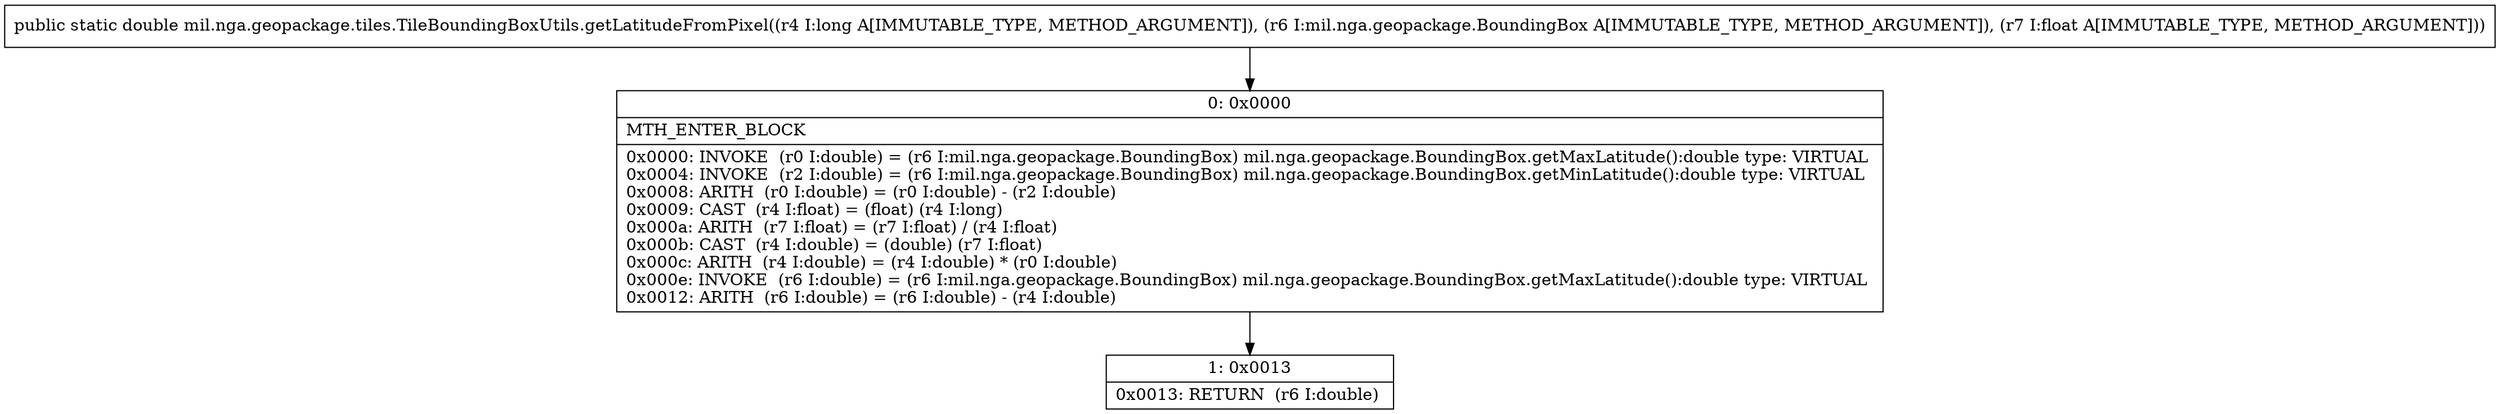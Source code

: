 digraph "CFG formil.nga.geopackage.tiles.TileBoundingBoxUtils.getLatitudeFromPixel(JLmil\/nga\/geopackage\/BoundingBox;F)D" {
Node_0 [shape=record,label="{0\:\ 0x0000|MTH_ENTER_BLOCK\l|0x0000: INVOKE  (r0 I:double) = (r6 I:mil.nga.geopackage.BoundingBox) mil.nga.geopackage.BoundingBox.getMaxLatitude():double type: VIRTUAL \l0x0004: INVOKE  (r2 I:double) = (r6 I:mil.nga.geopackage.BoundingBox) mil.nga.geopackage.BoundingBox.getMinLatitude():double type: VIRTUAL \l0x0008: ARITH  (r0 I:double) = (r0 I:double) \- (r2 I:double) \l0x0009: CAST  (r4 I:float) = (float) (r4 I:long) \l0x000a: ARITH  (r7 I:float) = (r7 I:float) \/ (r4 I:float) \l0x000b: CAST  (r4 I:double) = (double) (r7 I:float) \l0x000c: ARITH  (r4 I:double) = (r4 I:double) * (r0 I:double) \l0x000e: INVOKE  (r6 I:double) = (r6 I:mil.nga.geopackage.BoundingBox) mil.nga.geopackage.BoundingBox.getMaxLatitude():double type: VIRTUAL \l0x0012: ARITH  (r6 I:double) = (r6 I:double) \- (r4 I:double) \l}"];
Node_1 [shape=record,label="{1\:\ 0x0013|0x0013: RETURN  (r6 I:double) \l}"];
MethodNode[shape=record,label="{public static double mil.nga.geopackage.tiles.TileBoundingBoxUtils.getLatitudeFromPixel((r4 I:long A[IMMUTABLE_TYPE, METHOD_ARGUMENT]), (r6 I:mil.nga.geopackage.BoundingBox A[IMMUTABLE_TYPE, METHOD_ARGUMENT]), (r7 I:float A[IMMUTABLE_TYPE, METHOD_ARGUMENT])) }"];
MethodNode -> Node_0;
Node_0 -> Node_1;
}

